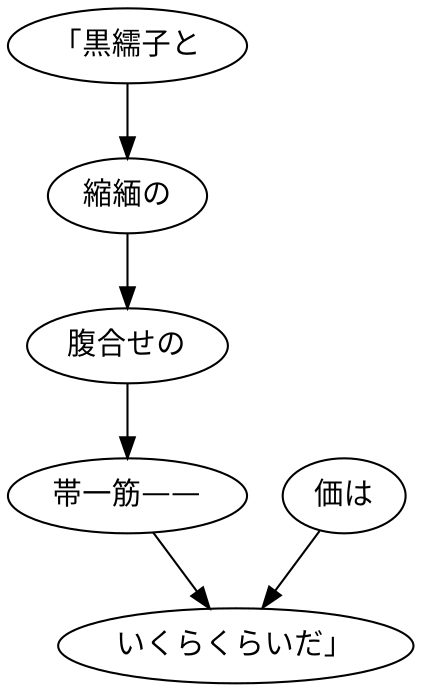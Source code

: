 digraph graph2903 {
	node0 [label="「黒繻子と"];
	node1 [label="縮緬の"];
	node2 [label="腹合せの"];
	node3 [label="帯一筋——"];
	node4 [label="価は"];
	node5 [label="いくらくらいだ」"];
	node0 -> node1;
	node1 -> node2;
	node2 -> node3;
	node3 -> node5;
	node4 -> node5;
}
